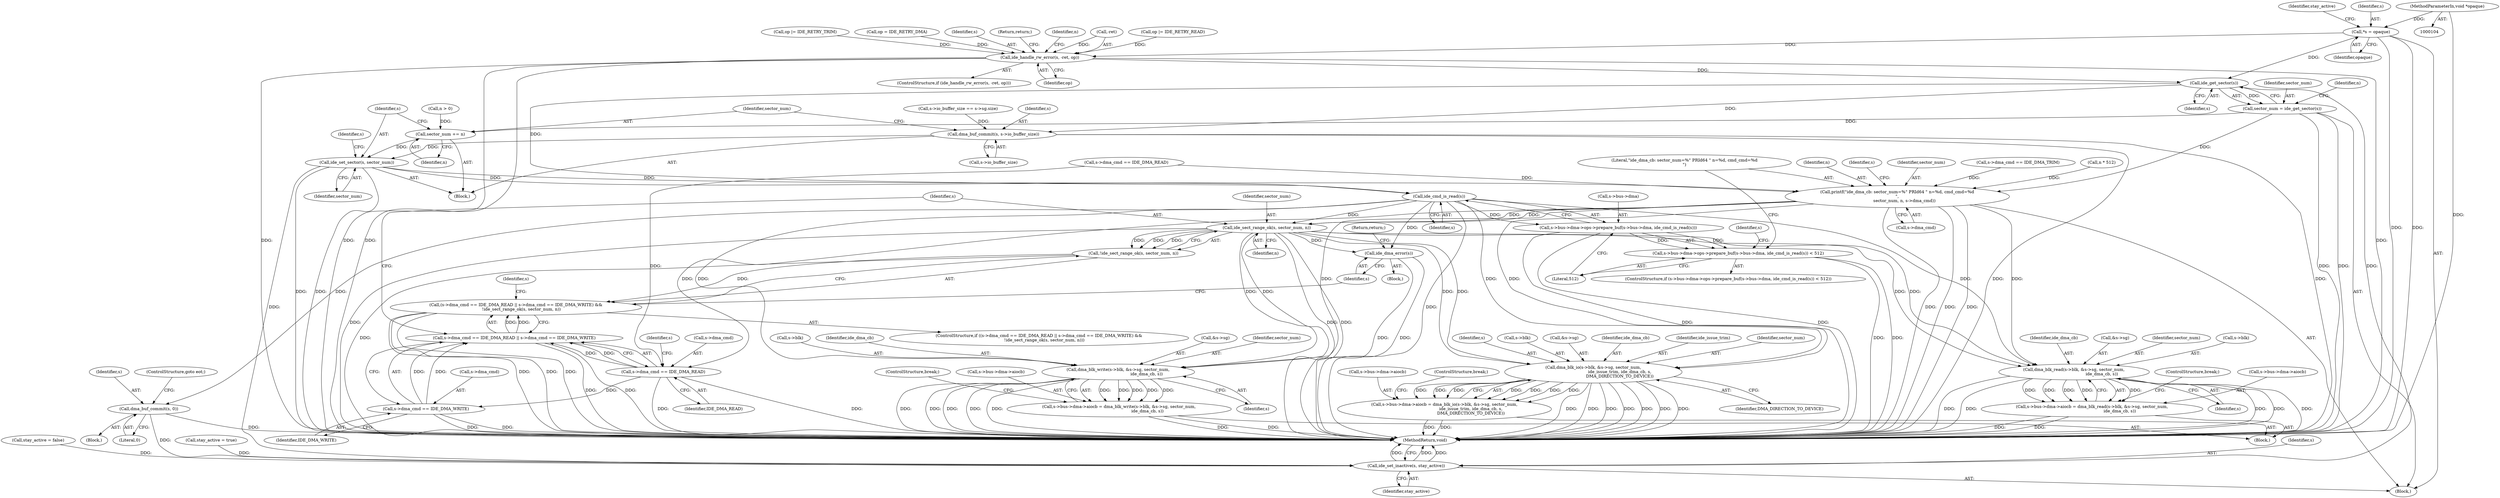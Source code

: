 digraph "0_qemu_3251bdcf1c67427d964517053c3d185b46e618e8_0@pointer" {
"1000105" [label="(MethodParameterIn,void *opaque)"];
"1000109" [label="(Call,*s = opaque)"];
"1000154" [label="(Call,ide_handle_rw_error(s, -ret, op))"];
"1000185" [label="(Call,ide_get_sector(s))"];
"1000183" [label="(Call,sector_num = ide_get_sector(s))"];
"1000207" [label="(Call,sector_num += n)"];
"1000210" [label="(Call,ide_set_sector(s, sector_num))"];
"1000262" [label="(Call,ide_cmd_is_read(s))"];
"1000256" [label="(Call,s->bus->dma->ops->prepare_buf(s->bus->dma, ide_cmd_is_read(s)))"];
"1000255" [label="(Call,s->bus->dma->ops->prepare_buf(s->bus->dma, ide_cmd_is_read(s)) < 512)"];
"1000273" [label="(Call,dma_buf_commit(s, 0))"];
"1000400" [label="(Call,ide_set_inactive(s, stay_active))"];
"1000298" [label="(Call,ide_sect_range_ok(s, sector_num, n))"];
"1000297" [label="(Call,!ide_sect_range_ok(s, sector_num, n))"];
"1000285" [label="(Call,(s->dma_cmd == IDE_DMA_READ || s->dma_cmd == IDE_DMA_WRITE) &&\n        !ide_sect_range_ok(s, sector_num, n))"];
"1000303" [label="(Call,ide_dma_error(s))"];
"1000320" [label="(Call,dma_blk_read(s->blk, &s->sg, sector_num,\n                                          ide_dma_cb, s))"];
"1000312" [label="(Call,s->bus->dma->aiocb = dma_blk_read(s->blk, &s->sg, sector_num,\n                                          ide_dma_cb, s))"];
"1000341" [label="(Call,dma_blk_write(s->blk, &s->sg, sector_num,\n                                           ide_dma_cb, s))"];
"1000333" [label="(Call,s->bus->dma->aiocb = dma_blk_write(s->blk, &s->sg, sector_num,\n                                           ide_dma_cb, s))"];
"1000362" [label="(Call,dma_blk_io(s->blk, &s->sg, sector_num,\n                                        ide_issue_trim, ide_dma_cb, s,\n                                        DMA_DIRECTION_TO_DEVICE))"];
"1000354" [label="(Call,s->bus->dma->aiocb = dma_blk_io(s->blk, &s->sg, sector_num,\n                                        ide_issue_trim, ide_dma_cb, s,\n                                        DMA_DIRECTION_TO_DEVICE))"];
"1000277" [label="(Call,printf(\"ide_dma_cb: sector_num=%\" PRId64 \" n=%d, cmd_cmd=%d\n\",\n           sector_num, n, s->dma_cmd))"];
"1000287" [label="(Call,s->dma_cmd == IDE_DMA_READ)"];
"1000286" [label="(Call,s->dma_cmd == IDE_DMA_READ || s->dma_cmd == IDE_DMA_WRITE)"];
"1000292" [label="(Call,s->dma_cmd == IDE_DMA_WRITE)"];
"1000202" [label="(Call,dma_buf_commit(s, s->io_buffer_size))"];
"1000351" [label="(Identifier,s)"];
"1000160" [label="(Return,return;)"];
"1000162" [label="(Identifier,n)"];
"1000193" [label="(Call,s->io_buffer_size == s->sg.size)"];
"1000202" [label="(Call,dma_buf_commit(s, s->io_buffer_size))"];
"1000156" [label="(Call,-ret)"];
"1000324" [label="(Call,&s->sg)"];
"1000277" [label="(Call,printf(\"ide_dma_cb: sector_num=%\" PRId64 \" n=%d, cmd_cmd=%d\n\",\n           sector_num, n, s->dma_cmd))"];
"1000401" [label="(Identifier,s)"];
"1000184" [label="(Identifier,sector_num)"];
"1000330" [label="(Identifier,s)"];
"1000400" [label="(Call,ide_set_inactive(s, stay_active))"];
"1000287" [label="(Call,s->dma_cmd == IDE_DMA_READ)"];
"1000254" [label="(ControlStructure,if (s->bus->dma->ops->prepare_buf(s->bus->dma, ide_cmd_is_read(s)) < 512))"];
"1000302" [label="(Block,)"];
"1000355" [label="(Call,s->bus->dma->aiocb)"];
"1000300" [label="(Identifier,sector_num)"];
"1000210" [label="(Call,ide_set_sector(s, sector_num))"];
"1000212" [label="(Identifier,sector_num)"];
"1000296" [label="(Identifier,IDE_DMA_WRITE)"];
"1000262" [label="(Call,ide_cmd_is_read(s))"];
"1000255" [label="(Call,s->bus->dma->ops->prepare_buf(s->bus->dma, ide_cmd_is_read(s)) < 512)"];
"1000186" [label="(Identifier,s)"];
"1000297" [label="(Call,!ide_sect_range_ok(s, sector_num, n))"];
"1000188" [label="(Call,n > 0)"];
"1000341" [label="(Call,dma_blk_write(s->blk, &s->sg, sector_num,\n                                           ide_dma_cb, s))"];
"1000183" [label="(Call,sector_num = ide_get_sector(s))"];
"1000301" [label="(Identifier,n)"];
"1000328" [label="(Identifier,sector_num)"];
"1000352" [label="(ControlStructure,break;)"];
"1000354" [label="(Call,s->bus->dma->aiocb = dma_blk_io(s->blk, &s->sg, sector_num,\n                                        ide_issue_trim, ide_dma_cb, s,\n                                        DMA_DIRECTION_TO_DEVICE))"];
"1000321" [label="(Call,s->blk)"];
"1000154" [label="(Call,ide_handle_rw_error(s, -ret, op))"];
"1000140" [label="(Call,op |= IDE_RETRY_READ)"];
"1000215" [label="(Identifier,s)"];
"1000203" [label="(Identifier,s)"];
"1000320" [label="(Call,dma_blk_read(s->blk, &s->sg, sector_num,\n                                          ide_dma_cb, s))"];
"1000281" [label="(Call,s->dma_cmd)"];
"1000251" [label="(Call,n * 512)"];
"1000274" [label="(Identifier,s)"];
"1000204" [label="(Call,s->io_buffer_size)"];
"1000372" [label="(Identifier,ide_dma_cb)"];
"1000288" [label="(Call,s->dma_cmd)"];
"1000362" [label="(Call,dma_blk_io(s->blk, &s->sg, sector_num,\n                                        ide_issue_trim, ide_dma_cb, s,\n                                        DMA_DIRECTION_TO_DEVICE))"];
"1000273" [label="(Call,dma_buf_commit(s, 0))"];
"1000375" [label="(ControlStructure,break;)"];
"1000268" [label="(Identifier,s)"];
"1000349" [label="(Identifier,sector_num)"];
"1000342" [label="(Call,s->blk)"];
"1000304" [label="(Identifier,s)"];
"1000292" [label="(Call,s->dma_cmd == IDE_DMA_WRITE)"];
"1000275" [label="(Literal,0)"];
"1000284" [label="(ControlStructure,if ((s->dma_cmd == IDE_DMA_READ || s->dma_cmd == IDE_DMA_WRITE) &&\n        !ide_sect_range_ok(s, sector_num, n)))"];
"1000402" [label="(Identifier,stay_active)"];
"1000371" [label="(Identifier,ide_issue_trim)"];
"1000115" [label="(Call,stay_active = false)"];
"1000286" [label="(Call,s->dma_cmd == IDE_DMA_READ || s->dma_cmd == IDE_DMA_WRITE)"];
"1000331" [label="(ControlStructure,break;)"];
"1000299" [label="(Identifier,s)"];
"1000280" [label="(Identifier,n)"];
"1000334" [label="(Call,s->bus->dma->aiocb)"];
"1000150" [label="(Call,op |= IDE_RETRY_TRIM)"];
"1000109" [label="(Call,*s = opaque)"];
"1000265" [label="(Block,)"];
"1000305" [label="(Return,return;)"];
"1000289" [label="(Identifier,s)"];
"1000153" [label="(ControlStructure,if (ide_handle_rw_error(s, -ret, op)))"];
"1000303" [label="(Call,ide_dma_error(s))"];
"1000294" [label="(Identifier,s)"];
"1000370" [label="(Identifier,sector_num)"];
"1000373" [label="(Identifier,s)"];
"1000105" [label="(MethodParameterIn,void *opaque)"];
"1000257" [label="(Call,s->bus->dma)"];
"1000131" [label="(Call,op = IDE_RETRY_DMA)"];
"1000363" [label="(Call,s->blk)"];
"1000278" [label="(Literal,\"ide_dma_cb: sector_num=%\" PRId64 \" n=%d, cmd_cmd=%d\n\")"];
"1000279" [label="(Identifier,sector_num)"];
"1000298" [label="(Call,ide_sect_range_ok(s, sector_num, n))"];
"1000256" [label="(Call,s->bus->dma->ops->prepare_buf(s->bus->dma, ide_cmd_is_read(s)))"];
"1000111" [label="(Identifier,opaque)"];
"1000209" [label="(Identifier,n)"];
"1000145" [label="(Call,s->dma_cmd == IDE_DMA_TRIM)"];
"1000135" [label="(Call,s->dma_cmd == IDE_DMA_READ)"];
"1000285" [label="(Call,(s->dma_cmd == IDE_DMA_READ || s->dma_cmd == IDE_DMA_WRITE) &&\n        !ide_sect_range_ok(s, sector_num, n))"];
"1000207" [label="(Call,sector_num += n)"];
"1000185" [label="(Call,ide_get_sector(s))"];
"1000312" [label="(Call,s->bus->dma->aiocb = dma_blk_read(s->blk, &s->sg, sector_num,\n                                          ide_dma_cb, s))"];
"1000403" [label="(MethodReturn,void)"];
"1000308" [label="(Identifier,s)"];
"1000211" [label="(Identifier,s)"];
"1000291" [label="(Identifier,IDE_DMA_READ)"];
"1000208" [label="(Identifier,sector_num)"];
"1000329" [label="(Identifier,ide_dma_cb)"];
"1000180" [label="(Call,stay_active = true)"];
"1000189" [label="(Identifier,n)"];
"1000276" [label="(ControlStructure,goto eot;)"];
"1000374" [label="(Identifier,DMA_DIRECTION_TO_DEVICE)"];
"1000107" [label="(Block,)"];
"1000264" [label="(Literal,512)"];
"1000313" [label="(Call,s->bus->dma->aiocb)"];
"1000310" [label="(Block,)"];
"1000191" [label="(Block,)"];
"1000350" [label="(Identifier,ide_dma_cb)"];
"1000293" [label="(Call,s->dma_cmd)"];
"1000345" [label="(Call,&s->sg)"];
"1000155" [label="(Identifier,s)"];
"1000116" [label="(Identifier,stay_active)"];
"1000158" [label="(Identifier,op)"];
"1000263" [label="(Identifier,s)"];
"1000333" [label="(Call,s->bus->dma->aiocb = dma_blk_write(s->blk, &s->sg, sector_num,\n                                           ide_dma_cb, s))"];
"1000366" [label="(Call,&s->sg)"];
"1000110" [label="(Identifier,s)"];
"1000105" -> "1000104"  [label="AST: "];
"1000105" -> "1000403"  [label="DDG: "];
"1000105" -> "1000109"  [label="DDG: "];
"1000109" -> "1000107"  [label="AST: "];
"1000109" -> "1000111"  [label="CFG: "];
"1000110" -> "1000109"  [label="AST: "];
"1000111" -> "1000109"  [label="AST: "];
"1000116" -> "1000109"  [label="CFG: "];
"1000109" -> "1000403"  [label="DDG: "];
"1000109" -> "1000403"  [label="DDG: "];
"1000109" -> "1000154"  [label="DDG: "];
"1000109" -> "1000185"  [label="DDG: "];
"1000154" -> "1000153"  [label="AST: "];
"1000154" -> "1000158"  [label="CFG: "];
"1000155" -> "1000154"  [label="AST: "];
"1000156" -> "1000154"  [label="AST: "];
"1000158" -> "1000154"  [label="AST: "];
"1000160" -> "1000154"  [label="CFG: "];
"1000162" -> "1000154"  [label="CFG: "];
"1000154" -> "1000403"  [label="DDG: "];
"1000154" -> "1000403"  [label="DDG: "];
"1000154" -> "1000403"  [label="DDG: "];
"1000154" -> "1000403"  [label="DDG: "];
"1000156" -> "1000154"  [label="DDG: "];
"1000150" -> "1000154"  [label="DDG: "];
"1000131" -> "1000154"  [label="DDG: "];
"1000140" -> "1000154"  [label="DDG: "];
"1000154" -> "1000185"  [label="DDG: "];
"1000185" -> "1000183"  [label="AST: "];
"1000185" -> "1000186"  [label="CFG: "];
"1000186" -> "1000185"  [label="AST: "];
"1000183" -> "1000185"  [label="CFG: "];
"1000185" -> "1000183"  [label="DDG: "];
"1000185" -> "1000202"  [label="DDG: "];
"1000185" -> "1000262"  [label="DDG: "];
"1000185" -> "1000400"  [label="DDG: "];
"1000183" -> "1000107"  [label="AST: "];
"1000184" -> "1000183"  [label="AST: "];
"1000189" -> "1000183"  [label="CFG: "];
"1000183" -> "1000403"  [label="DDG: "];
"1000183" -> "1000403"  [label="DDG: "];
"1000183" -> "1000207"  [label="DDG: "];
"1000183" -> "1000277"  [label="DDG: "];
"1000207" -> "1000191"  [label="AST: "];
"1000207" -> "1000209"  [label="CFG: "];
"1000208" -> "1000207"  [label="AST: "];
"1000209" -> "1000207"  [label="AST: "];
"1000211" -> "1000207"  [label="CFG: "];
"1000188" -> "1000207"  [label="DDG: "];
"1000207" -> "1000210"  [label="DDG: "];
"1000210" -> "1000191"  [label="AST: "];
"1000210" -> "1000212"  [label="CFG: "];
"1000211" -> "1000210"  [label="AST: "];
"1000212" -> "1000210"  [label="AST: "];
"1000215" -> "1000210"  [label="CFG: "];
"1000210" -> "1000403"  [label="DDG: "];
"1000210" -> "1000403"  [label="DDG: "];
"1000202" -> "1000210"  [label="DDG: "];
"1000210" -> "1000262"  [label="DDG: "];
"1000210" -> "1000277"  [label="DDG: "];
"1000210" -> "1000400"  [label="DDG: "];
"1000262" -> "1000256"  [label="AST: "];
"1000262" -> "1000263"  [label="CFG: "];
"1000263" -> "1000262"  [label="AST: "];
"1000256" -> "1000262"  [label="CFG: "];
"1000262" -> "1000403"  [label="DDG: "];
"1000262" -> "1000256"  [label="DDG: "];
"1000262" -> "1000273"  [label="DDG: "];
"1000262" -> "1000298"  [label="DDG: "];
"1000262" -> "1000303"  [label="DDG: "];
"1000262" -> "1000320"  [label="DDG: "];
"1000262" -> "1000341"  [label="DDG: "];
"1000262" -> "1000362"  [label="DDG: "];
"1000256" -> "1000255"  [label="AST: "];
"1000257" -> "1000256"  [label="AST: "];
"1000264" -> "1000256"  [label="CFG: "];
"1000256" -> "1000403"  [label="DDG: "];
"1000256" -> "1000403"  [label="DDG: "];
"1000256" -> "1000255"  [label="DDG: "];
"1000256" -> "1000255"  [label="DDG: "];
"1000255" -> "1000254"  [label="AST: "];
"1000255" -> "1000264"  [label="CFG: "];
"1000264" -> "1000255"  [label="AST: "];
"1000268" -> "1000255"  [label="CFG: "];
"1000278" -> "1000255"  [label="CFG: "];
"1000255" -> "1000403"  [label="DDG: "];
"1000255" -> "1000403"  [label="DDG: "];
"1000273" -> "1000265"  [label="AST: "];
"1000273" -> "1000275"  [label="CFG: "];
"1000274" -> "1000273"  [label="AST: "];
"1000275" -> "1000273"  [label="AST: "];
"1000276" -> "1000273"  [label="CFG: "];
"1000273" -> "1000403"  [label="DDG: "];
"1000273" -> "1000400"  [label="DDG: "];
"1000400" -> "1000107"  [label="AST: "];
"1000400" -> "1000402"  [label="CFG: "];
"1000401" -> "1000400"  [label="AST: "];
"1000402" -> "1000400"  [label="AST: "];
"1000403" -> "1000400"  [label="CFG: "];
"1000400" -> "1000403"  [label="DDG: "];
"1000400" -> "1000403"  [label="DDG: "];
"1000400" -> "1000403"  [label="DDG: "];
"1000180" -> "1000400"  [label="DDG: "];
"1000115" -> "1000400"  [label="DDG: "];
"1000298" -> "1000297"  [label="AST: "];
"1000298" -> "1000301"  [label="CFG: "];
"1000299" -> "1000298"  [label="AST: "];
"1000300" -> "1000298"  [label="AST: "];
"1000301" -> "1000298"  [label="AST: "];
"1000297" -> "1000298"  [label="CFG: "];
"1000298" -> "1000403"  [label="DDG: "];
"1000298" -> "1000403"  [label="DDG: "];
"1000298" -> "1000403"  [label="DDG: "];
"1000298" -> "1000297"  [label="DDG: "];
"1000298" -> "1000297"  [label="DDG: "];
"1000298" -> "1000297"  [label="DDG: "];
"1000277" -> "1000298"  [label="DDG: "];
"1000277" -> "1000298"  [label="DDG: "];
"1000298" -> "1000303"  [label="DDG: "];
"1000298" -> "1000320"  [label="DDG: "];
"1000298" -> "1000320"  [label="DDG: "];
"1000298" -> "1000341"  [label="DDG: "];
"1000298" -> "1000341"  [label="DDG: "];
"1000298" -> "1000362"  [label="DDG: "];
"1000298" -> "1000362"  [label="DDG: "];
"1000297" -> "1000285"  [label="AST: "];
"1000285" -> "1000297"  [label="CFG: "];
"1000297" -> "1000403"  [label="DDG: "];
"1000297" -> "1000285"  [label="DDG: "];
"1000285" -> "1000284"  [label="AST: "];
"1000285" -> "1000286"  [label="CFG: "];
"1000286" -> "1000285"  [label="AST: "];
"1000304" -> "1000285"  [label="CFG: "];
"1000308" -> "1000285"  [label="CFG: "];
"1000285" -> "1000403"  [label="DDG: "];
"1000285" -> "1000403"  [label="DDG: "];
"1000285" -> "1000403"  [label="DDG: "];
"1000286" -> "1000285"  [label="DDG: "];
"1000286" -> "1000285"  [label="DDG: "];
"1000303" -> "1000302"  [label="AST: "];
"1000303" -> "1000304"  [label="CFG: "];
"1000304" -> "1000303"  [label="AST: "];
"1000305" -> "1000303"  [label="CFG: "];
"1000303" -> "1000403"  [label="DDG: "];
"1000303" -> "1000403"  [label="DDG: "];
"1000320" -> "1000312"  [label="AST: "];
"1000320" -> "1000330"  [label="CFG: "];
"1000321" -> "1000320"  [label="AST: "];
"1000324" -> "1000320"  [label="AST: "];
"1000328" -> "1000320"  [label="AST: "];
"1000329" -> "1000320"  [label="AST: "];
"1000330" -> "1000320"  [label="AST: "];
"1000312" -> "1000320"  [label="CFG: "];
"1000320" -> "1000403"  [label="DDG: "];
"1000320" -> "1000403"  [label="DDG: "];
"1000320" -> "1000403"  [label="DDG: "];
"1000320" -> "1000403"  [label="DDG: "];
"1000320" -> "1000403"  [label="DDG: "];
"1000320" -> "1000312"  [label="DDG: "];
"1000320" -> "1000312"  [label="DDG: "];
"1000320" -> "1000312"  [label="DDG: "];
"1000320" -> "1000312"  [label="DDG: "];
"1000320" -> "1000312"  [label="DDG: "];
"1000277" -> "1000320"  [label="DDG: "];
"1000312" -> "1000310"  [label="AST: "];
"1000313" -> "1000312"  [label="AST: "];
"1000331" -> "1000312"  [label="CFG: "];
"1000312" -> "1000403"  [label="DDG: "];
"1000312" -> "1000403"  [label="DDG: "];
"1000341" -> "1000333"  [label="AST: "];
"1000341" -> "1000351"  [label="CFG: "];
"1000342" -> "1000341"  [label="AST: "];
"1000345" -> "1000341"  [label="AST: "];
"1000349" -> "1000341"  [label="AST: "];
"1000350" -> "1000341"  [label="AST: "];
"1000351" -> "1000341"  [label="AST: "];
"1000333" -> "1000341"  [label="CFG: "];
"1000341" -> "1000403"  [label="DDG: "];
"1000341" -> "1000403"  [label="DDG: "];
"1000341" -> "1000403"  [label="DDG: "];
"1000341" -> "1000403"  [label="DDG: "];
"1000341" -> "1000403"  [label="DDG: "];
"1000341" -> "1000333"  [label="DDG: "];
"1000341" -> "1000333"  [label="DDG: "];
"1000341" -> "1000333"  [label="DDG: "];
"1000341" -> "1000333"  [label="DDG: "];
"1000341" -> "1000333"  [label="DDG: "];
"1000277" -> "1000341"  [label="DDG: "];
"1000333" -> "1000310"  [label="AST: "];
"1000334" -> "1000333"  [label="AST: "];
"1000352" -> "1000333"  [label="CFG: "];
"1000333" -> "1000403"  [label="DDG: "];
"1000333" -> "1000403"  [label="DDG: "];
"1000362" -> "1000354"  [label="AST: "];
"1000362" -> "1000374"  [label="CFG: "];
"1000363" -> "1000362"  [label="AST: "];
"1000366" -> "1000362"  [label="AST: "];
"1000370" -> "1000362"  [label="AST: "];
"1000371" -> "1000362"  [label="AST: "];
"1000372" -> "1000362"  [label="AST: "];
"1000373" -> "1000362"  [label="AST: "];
"1000374" -> "1000362"  [label="AST: "];
"1000354" -> "1000362"  [label="CFG: "];
"1000362" -> "1000403"  [label="DDG: "];
"1000362" -> "1000403"  [label="DDG: "];
"1000362" -> "1000403"  [label="DDG: "];
"1000362" -> "1000403"  [label="DDG: "];
"1000362" -> "1000403"  [label="DDG: "];
"1000362" -> "1000403"  [label="DDG: "];
"1000362" -> "1000403"  [label="DDG: "];
"1000362" -> "1000354"  [label="DDG: "];
"1000362" -> "1000354"  [label="DDG: "];
"1000362" -> "1000354"  [label="DDG: "];
"1000362" -> "1000354"  [label="DDG: "];
"1000362" -> "1000354"  [label="DDG: "];
"1000362" -> "1000354"  [label="DDG: "];
"1000362" -> "1000354"  [label="DDG: "];
"1000277" -> "1000362"  [label="DDG: "];
"1000354" -> "1000310"  [label="AST: "];
"1000355" -> "1000354"  [label="AST: "];
"1000375" -> "1000354"  [label="CFG: "];
"1000354" -> "1000403"  [label="DDG: "];
"1000354" -> "1000403"  [label="DDG: "];
"1000277" -> "1000107"  [label="AST: "];
"1000277" -> "1000281"  [label="CFG: "];
"1000278" -> "1000277"  [label="AST: "];
"1000279" -> "1000277"  [label="AST: "];
"1000280" -> "1000277"  [label="AST: "];
"1000281" -> "1000277"  [label="AST: "];
"1000289" -> "1000277"  [label="CFG: "];
"1000277" -> "1000403"  [label="DDG: "];
"1000277" -> "1000403"  [label="DDG: "];
"1000277" -> "1000403"  [label="DDG: "];
"1000251" -> "1000277"  [label="DDG: "];
"1000135" -> "1000277"  [label="DDG: "];
"1000145" -> "1000277"  [label="DDG: "];
"1000277" -> "1000287"  [label="DDG: "];
"1000287" -> "1000286"  [label="AST: "];
"1000287" -> "1000291"  [label="CFG: "];
"1000288" -> "1000287"  [label="AST: "];
"1000291" -> "1000287"  [label="AST: "];
"1000294" -> "1000287"  [label="CFG: "];
"1000286" -> "1000287"  [label="CFG: "];
"1000287" -> "1000403"  [label="DDG: "];
"1000287" -> "1000403"  [label="DDG: "];
"1000287" -> "1000286"  [label="DDG: "];
"1000287" -> "1000286"  [label="DDG: "];
"1000135" -> "1000287"  [label="DDG: "];
"1000287" -> "1000292"  [label="DDG: "];
"1000286" -> "1000292"  [label="CFG: "];
"1000292" -> "1000286"  [label="AST: "];
"1000299" -> "1000286"  [label="CFG: "];
"1000286" -> "1000403"  [label="DDG: "];
"1000286" -> "1000403"  [label="DDG: "];
"1000292" -> "1000286"  [label="DDG: "];
"1000292" -> "1000286"  [label="DDG: "];
"1000292" -> "1000296"  [label="CFG: "];
"1000293" -> "1000292"  [label="AST: "];
"1000296" -> "1000292"  [label="AST: "];
"1000292" -> "1000403"  [label="DDG: "];
"1000292" -> "1000403"  [label="DDG: "];
"1000202" -> "1000191"  [label="AST: "];
"1000202" -> "1000204"  [label="CFG: "];
"1000203" -> "1000202"  [label="AST: "];
"1000204" -> "1000202"  [label="AST: "];
"1000208" -> "1000202"  [label="CFG: "];
"1000202" -> "1000403"  [label="DDG: "];
"1000202" -> "1000403"  [label="DDG: "];
"1000193" -> "1000202"  [label="DDG: "];
}
